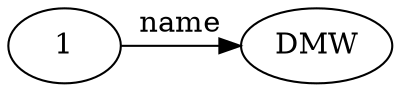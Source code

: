 digraph facebook_name_dmw {
    { graph [rank=same]; 1 DMW [rank=min]; }
    1 -> DMW [label="name"];
}
